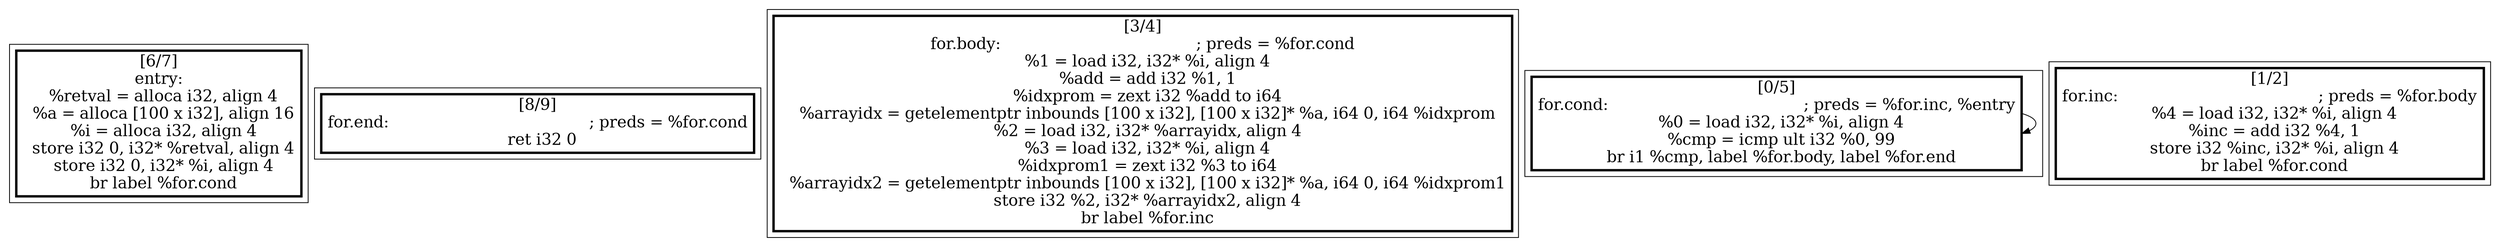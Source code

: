 
digraph G {





subgraph cluster4 {


node19 [penwidth=3.0,fontsize=20,shape=rectangle,label="[6/7]
entry:
  %retval = alloca i32, align 4
  %a = alloca [100 x i32], align 16
  %i = alloca i32, align 4
  store i32 0, i32* %retval, align 4
  store i32 0, i32* %i, align 4
  br label %for.cond
" ]



}

subgraph cluster3 {


node18 [penwidth=3.0,fontsize=20,shape=rectangle,label="[8/9]
for.end:                                          ; preds = %for.cond
  ret i32 0
" ]



}

subgraph cluster2 {


node17 [penwidth=3.0,fontsize=20,shape=rectangle,label="[3/4]
for.body:                                         ; preds = %for.cond
  %1 = load i32, i32* %i, align 4
  %add = add i32 %1, 1
  %idxprom = zext i32 %add to i64
  %arrayidx = getelementptr inbounds [100 x i32], [100 x i32]* %a, i64 0, i64 %idxprom
  %2 = load i32, i32* %arrayidx, align 4
  %3 = load i32, i32* %i, align 4
  %idxprom1 = zext i32 %3 to i64
  %arrayidx2 = getelementptr inbounds [100 x i32], [100 x i32]* %a, i64 0, i64 %idxprom1
  store i32 %2, i32* %arrayidx2, align 4
  br label %for.inc
" ]



}

subgraph cluster0 {


node15 [penwidth=3.0,fontsize=20,shape=rectangle,label="[0/5]
for.cond:                                         ; preds = %for.inc, %entry
  %0 = load i32, i32* %i, align 4
  %cmp = icmp ult i32 %0, 99
  br i1 %cmp, label %for.body, label %for.end
" ]

node15->node15 [ ]


}

subgraph cluster1 {


node16 [penwidth=3.0,fontsize=20,shape=rectangle,label="[1/2]
for.inc:                                          ; preds = %for.body
  %4 = load i32, i32* %i, align 4
  %inc = add i32 %4, 1
  store i32 %inc, i32* %i, align 4
  br label %for.cond
" ]



}

}
